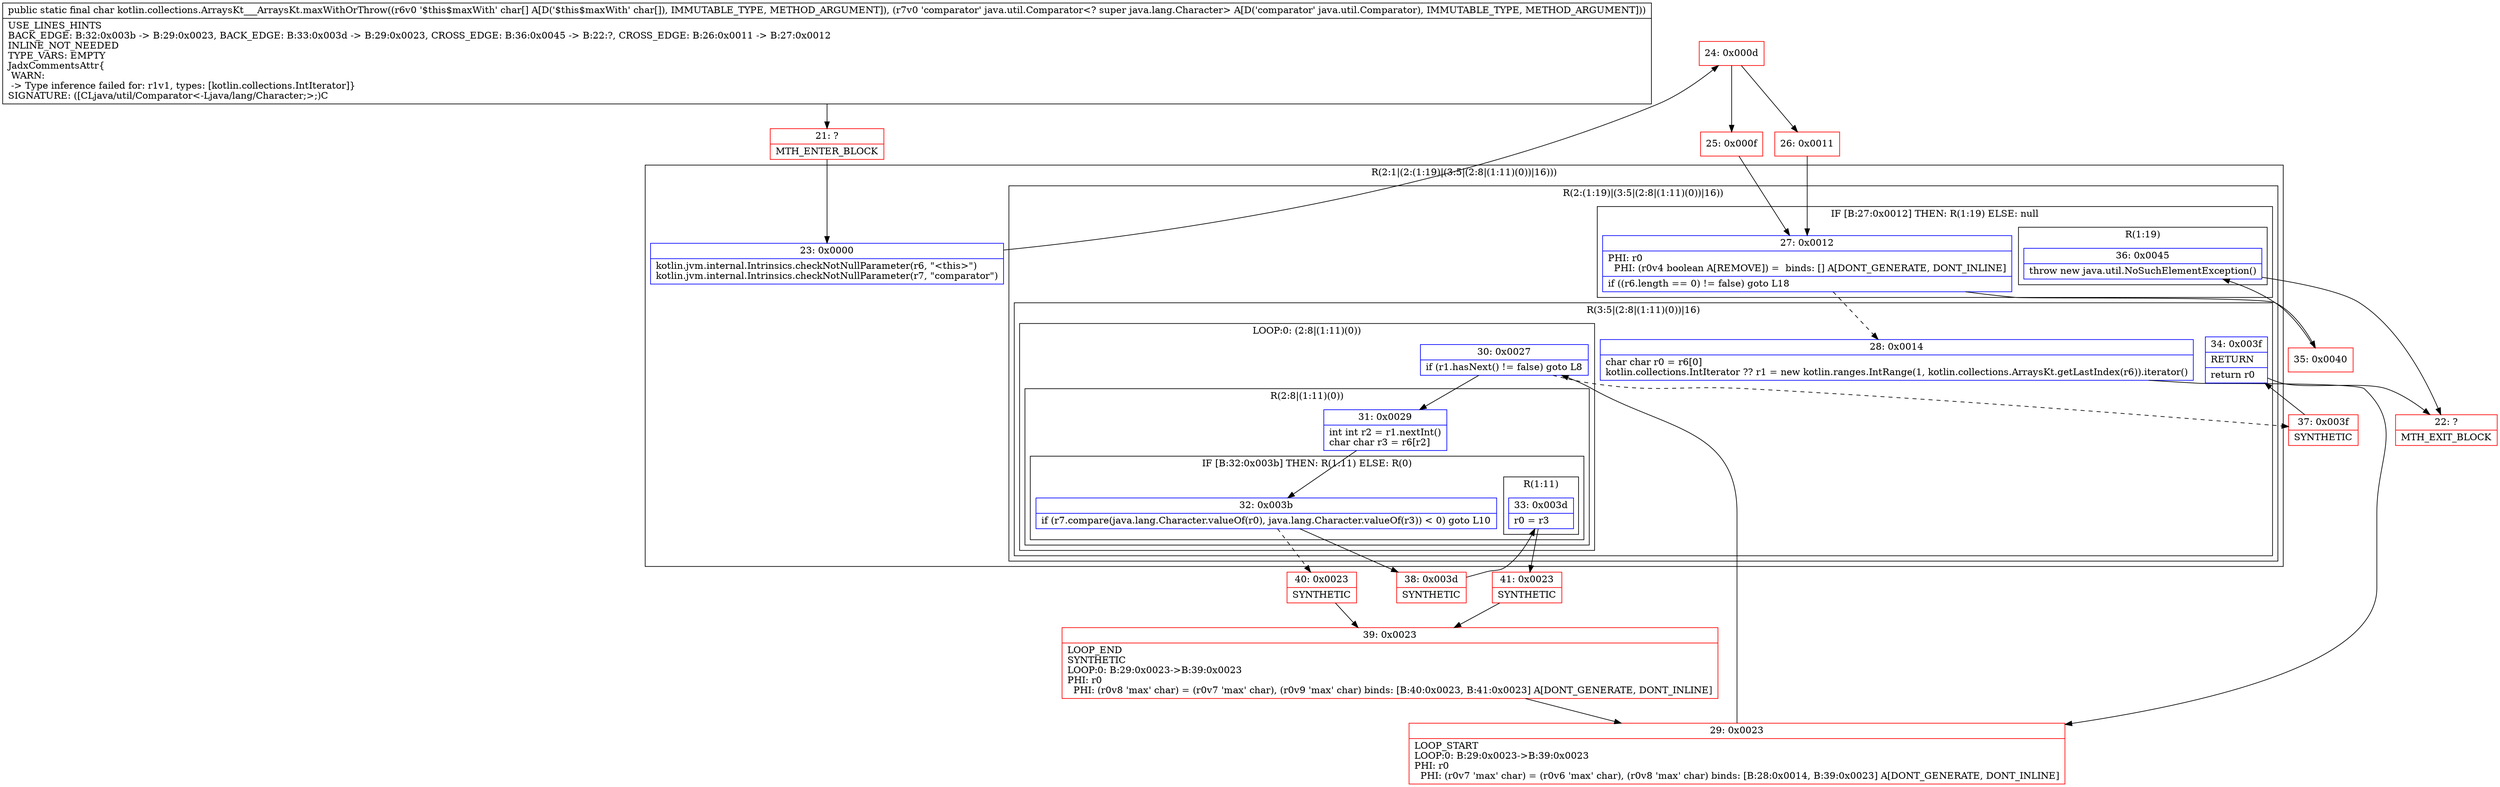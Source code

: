 digraph "CFG forkotlin.collections.ArraysKt___ArraysKt.maxWithOrThrow([CLjava\/util\/Comparator;)C" {
subgraph cluster_Region_926308558 {
label = "R(2:1|(2:(1:19)|(3:5|(2:8|(1:11)(0))|16)))";
node [shape=record,color=blue];
Node_23 [shape=record,label="{23\:\ 0x0000|kotlin.jvm.internal.Intrinsics.checkNotNullParameter(r6, \"\<this\>\")\lkotlin.jvm.internal.Intrinsics.checkNotNullParameter(r7, \"comparator\")\l}"];
subgraph cluster_Region_2128448801 {
label = "R(2:(1:19)|(3:5|(2:8|(1:11)(0))|16))";
node [shape=record,color=blue];
subgraph cluster_IfRegion_789897404 {
label = "IF [B:27:0x0012] THEN: R(1:19) ELSE: null";
node [shape=record,color=blue];
Node_27 [shape=record,label="{27\:\ 0x0012|PHI: r0 \l  PHI: (r0v4 boolean A[REMOVE]) =  binds: [] A[DONT_GENERATE, DONT_INLINE]\l|if ((r6.length == 0) != false) goto L18\l}"];
subgraph cluster_Region_83643708 {
label = "R(1:19)";
node [shape=record,color=blue];
Node_36 [shape=record,label="{36\:\ 0x0045|throw new java.util.NoSuchElementException()\l}"];
}
}
subgraph cluster_Region_1113394336 {
label = "R(3:5|(2:8|(1:11)(0))|16)";
node [shape=record,color=blue];
Node_28 [shape=record,label="{28\:\ 0x0014|char char r0 = r6[0]\lkotlin.collections.IntIterator ?? r1 = new kotlin.ranges.IntRange(1, kotlin.collections.ArraysKt.getLastIndex(r6)).iterator()\l}"];
subgraph cluster_LoopRegion_1390272774 {
label = "LOOP:0: (2:8|(1:11)(0))";
node [shape=record,color=blue];
Node_30 [shape=record,label="{30\:\ 0x0027|if (r1.hasNext() != false) goto L8\l}"];
subgraph cluster_Region_2018500593 {
label = "R(2:8|(1:11)(0))";
node [shape=record,color=blue];
Node_31 [shape=record,label="{31\:\ 0x0029|int int r2 = r1.nextInt()\lchar char r3 = r6[r2]\l}"];
subgraph cluster_IfRegion_1244241488 {
label = "IF [B:32:0x003b] THEN: R(1:11) ELSE: R(0)";
node [shape=record,color=blue];
Node_32 [shape=record,label="{32\:\ 0x003b|if (r7.compare(java.lang.Character.valueOf(r0), java.lang.Character.valueOf(r3)) \< 0) goto L10\l}"];
subgraph cluster_Region_69650397 {
label = "R(1:11)";
node [shape=record,color=blue];
Node_33 [shape=record,label="{33\:\ 0x003d|r0 = r3\l}"];
}
subgraph cluster_Region_17401157 {
label = "R(0)";
node [shape=record,color=blue];
}
}
}
}
Node_34 [shape=record,label="{34\:\ 0x003f|RETURN\l|return r0\l}"];
}
}
}
Node_21 [shape=record,color=red,label="{21\:\ ?|MTH_ENTER_BLOCK\l}"];
Node_24 [shape=record,color=red,label="{24\:\ 0x000d}"];
Node_25 [shape=record,color=red,label="{25\:\ 0x000f}"];
Node_29 [shape=record,color=red,label="{29\:\ 0x0023|LOOP_START\lLOOP:0: B:29:0x0023\-\>B:39:0x0023\lPHI: r0 \l  PHI: (r0v7 'max' char) = (r0v6 'max' char), (r0v8 'max' char) binds: [B:28:0x0014, B:39:0x0023] A[DONT_GENERATE, DONT_INLINE]\l}"];
Node_38 [shape=record,color=red,label="{38\:\ 0x003d|SYNTHETIC\l}"];
Node_41 [shape=record,color=red,label="{41\:\ 0x0023|SYNTHETIC\l}"];
Node_39 [shape=record,color=red,label="{39\:\ 0x0023|LOOP_END\lSYNTHETIC\lLOOP:0: B:29:0x0023\-\>B:39:0x0023\lPHI: r0 \l  PHI: (r0v8 'max' char) = (r0v7 'max' char), (r0v9 'max' char) binds: [B:40:0x0023, B:41:0x0023] A[DONT_GENERATE, DONT_INLINE]\l}"];
Node_40 [shape=record,color=red,label="{40\:\ 0x0023|SYNTHETIC\l}"];
Node_37 [shape=record,color=red,label="{37\:\ 0x003f|SYNTHETIC\l}"];
Node_22 [shape=record,color=red,label="{22\:\ ?|MTH_EXIT_BLOCK\l}"];
Node_35 [shape=record,color=red,label="{35\:\ 0x0040}"];
Node_26 [shape=record,color=red,label="{26\:\ 0x0011}"];
MethodNode[shape=record,label="{public static final char kotlin.collections.ArraysKt___ArraysKt.maxWithOrThrow((r6v0 '$this$maxWith' char[] A[D('$this$maxWith' char[]), IMMUTABLE_TYPE, METHOD_ARGUMENT]), (r7v0 'comparator' java.util.Comparator\<? super java.lang.Character\> A[D('comparator' java.util.Comparator), IMMUTABLE_TYPE, METHOD_ARGUMENT]))  | USE_LINES_HINTS\lBACK_EDGE: B:32:0x003b \-\> B:29:0x0023, BACK_EDGE: B:33:0x003d \-\> B:29:0x0023, CROSS_EDGE: B:36:0x0045 \-\> B:22:?, CROSS_EDGE: B:26:0x0011 \-\> B:27:0x0012\lINLINE_NOT_NEEDED\lTYPE_VARS: EMPTY\lJadxCommentsAttr\{\l WARN: \l \-\> Type inference failed for: r1v1, types: [kotlin.collections.IntIterator]\}\lSIGNATURE: ([CLjava\/util\/Comparator\<\-Ljava\/lang\/Character;\>;)C\l}"];
MethodNode -> Node_21;Node_23 -> Node_24;
Node_27 -> Node_28[style=dashed];
Node_27 -> Node_35;
Node_36 -> Node_22;
Node_28 -> Node_29;
Node_30 -> Node_31;
Node_30 -> Node_37[style=dashed];
Node_31 -> Node_32;
Node_32 -> Node_38;
Node_32 -> Node_40[style=dashed];
Node_33 -> Node_41;
Node_34 -> Node_22;
Node_21 -> Node_23;
Node_24 -> Node_25;
Node_24 -> Node_26;
Node_25 -> Node_27;
Node_29 -> Node_30;
Node_38 -> Node_33;
Node_41 -> Node_39;
Node_39 -> Node_29;
Node_40 -> Node_39;
Node_37 -> Node_34;
Node_35 -> Node_36;
Node_26 -> Node_27;
}

